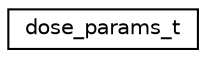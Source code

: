 digraph "Graphical Class Hierarchy"
{
 // LATEX_PDF_SIZE
  edge [fontname="Helvetica",fontsize="10",labelfontname="Helvetica",labelfontsize="10"];
  node [fontname="Helvetica",fontsize="10",shape=record];
  rankdir="LR";
  Node0 [label="dose_params_t",height=0.2,width=0.4,color="black", fillcolor="white", style="filled",URL="$structdose__params__t.html",tooltip="Struct containing the required configuration."];
}
